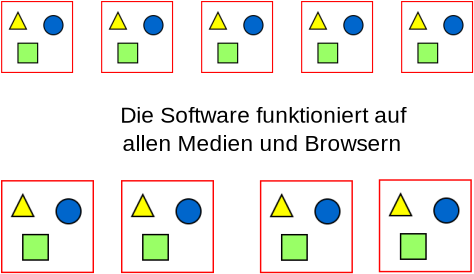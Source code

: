 <?xml version="1.0" encoding="UTF-8"?>
<dia:diagram xmlns:dia="http://www.lysator.liu.se/~alla/dia/">
  <dia:layer name="Hintergrund" visible="true" active="true">
    <dia:object type="Standard - Image" version="0" id="O0">
      <dia:attribute name="obj_pos">
        <dia:point val="5.2,1.25"/>
      </dia:attribute>
      <dia:attribute name="obj_bb">
        <dia:rectangle val="5.15,1.2;8.85,4.9"/>
      </dia:attribute>
      <dia:attribute name="elem_corner">
        <dia:point val="5.2,1.25"/>
      </dia:attribute>
      <dia:attribute name="elem_width">
        <dia:real val="3.6"/>
      </dia:attribute>
      <dia:attribute name="elem_height">
        <dia:real val="3.6"/>
      </dia:attribute>
      <dia:attribute name="draw_border">
        <dia:boolean val="false"/>
      </dia:attribute>
      <dia:attribute name="keep_aspect">
        <dia:boolean val="true"/>
      </dia:attribute>
      <dia:attribute name="file">
        <dia:string>#Browserbilder\Internet_Explorer.png#</dia:string>
      </dia:attribute>
    </dia:object>
    <dia:object type="Standard - Image" version="0" id="O1">
      <dia:attribute name="obj_pos">
        <dia:point val="0.2,1.25"/>
      </dia:attribute>
      <dia:attribute name="obj_bb">
        <dia:rectangle val="0.15,1.2;3.85,4.9"/>
      </dia:attribute>
      <dia:attribute name="elem_corner">
        <dia:point val="0.2,1.25"/>
      </dia:attribute>
      <dia:attribute name="elem_width">
        <dia:real val="3.6"/>
      </dia:attribute>
      <dia:attribute name="elem_height">
        <dia:real val="3.6"/>
      </dia:attribute>
      <dia:attribute name="draw_border">
        <dia:boolean val="false"/>
      </dia:attribute>
      <dia:attribute name="keep_aspect">
        <dia:boolean val="true"/>
      </dia:attribute>
      <dia:attribute name="file">
        <dia:string>#Browserbilder\Firefox_Logo.png#</dia:string>
      </dia:attribute>
    </dia:object>
    <dia:object type="Standard - Image" version="0" id="O2">
      <dia:attribute name="obj_pos">
        <dia:point val="10.2,1.25"/>
      </dia:attribute>
      <dia:attribute name="obj_bb">
        <dia:rectangle val="10.15,1.2;13.85,4.9"/>
      </dia:attribute>
      <dia:attribute name="elem_corner">
        <dia:point val="10.2,1.25"/>
      </dia:attribute>
      <dia:attribute name="elem_width">
        <dia:real val="3.6"/>
      </dia:attribute>
      <dia:attribute name="elem_height">
        <dia:real val="3.6"/>
      </dia:attribute>
      <dia:attribute name="draw_border">
        <dia:boolean val="false"/>
      </dia:attribute>
      <dia:attribute name="keep_aspect">
        <dia:boolean val="true"/>
      </dia:attribute>
      <dia:attribute name="file">
        <dia:string>#Browserbilder\Chrome_Logo.png#</dia:string>
      </dia:attribute>
    </dia:object>
    <dia:object type="Standard - Image" version="0" id="O3">
      <dia:attribute name="obj_pos">
        <dia:point val="15.2,1.25"/>
      </dia:attribute>
      <dia:attribute name="obj_bb">
        <dia:rectangle val="15.15,1.2;18.85,4.9"/>
      </dia:attribute>
      <dia:attribute name="elem_corner">
        <dia:point val="15.2,1.25"/>
      </dia:attribute>
      <dia:attribute name="elem_width">
        <dia:real val="3.6"/>
      </dia:attribute>
      <dia:attribute name="elem_height">
        <dia:real val="3.6"/>
      </dia:attribute>
      <dia:attribute name="draw_border">
        <dia:boolean val="false"/>
      </dia:attribute>
      <dia:attribute name="keep_aspect">
        <dia:boolean val="true"/>
      </dia:attribute>
      <dia:attribute name="file">
        <dia:string>#Browserbilder\Safari_Logo.png#</dia:string>
      </dia:attribute>
    </dia:object>
    <dia:object type="Standard - Image" version="0" id="O4">
      <dia:attribute name="obj_pos">
        <dia:point val="20.2,1.25"/>
      </dia:attribute>
      <dia:attribute name="obj_bb">
        <dia:rectangle val="20.15,1.2;23.85,4.9"/>
      </dia:attribute>
      <dia:attribute name="elem_corner">
        <dia:point val="20.2,1.25"/>
      </dia:attribute>
      <dia:attribute name="elem_width">
        <dia:real val="3.6"/>
      </dia:attribute>
      <dia:attribute name="elem_height">
        <dia:real val="3.6"/>
      </dia:attribute>
      <dia:attribute name="draw_border">
        <dia:boolean val="false"/>
      </dia:attribute>
      <dia:attribute name="keep_aspect">
        <dia:boolean val="true"/>
      </dia:attribute>
      <dia:attribute name="file">
        <dia:string>#Browserbilder\Opera_Logo.png#</dia:string>
      </dia:attribute>
    </dia:object>
    <dia:object type="Standard - Text" version="1" id="O5">
      <dia:attribute name="obj_pos">
        <dia:point val="13.25,7.65"/>
      </dia:attribute>
      <dia:attribute name="obj_bb">
        <dia:rectangle val="6.155,6.313;20.345,8.987"/>
      </dia:attribute>
      <dia:attribute name="text">
        <dia:composite type="text">
          <dia:attribute name="string">
            <dia:string>#Die Software funktioniert auf
allen Medien und Browsern#</dia:string>
          </dia:attribute>
          <dia:attribute name="font">
            <dia:font family="Arial" style="0" name="Helvetica"/>
          </dia:attribute>
          <dia:attribute name="height">
            <dia:real val="1.411"/>
          </dia:attribute>
          <dia:attribute name="pos">
            <dia:point val="13.25,7.336"/>
          </dia:attribute>
          <dia:attribute name="color">
            <dia:color val="#000000"/>
          </dia:attribute>
          <dia:attribute name="alignment">
            <dia:enum val="1"/>
          </dia:attribute>
        </dia:composite>
      </dia:attribute>
      <dia:attribute name="valign">
        <dia:enum val="2"/>
      </dia:attribute>
    </dia:object>
    <dia:object type="Standard - Image" version="0" id="O6">
      <dia:attribute name="obj_pos">
        <dia:point val="6.195,10.205"/>
      </dia:attribute>
      <dia:attribute name="obj_bb">
        <dia:rectangle val="6.145,10.155;10.895,14.905"/>
      </dia:attribute>
      <dia:attribute name="elem_corner">
        <dia:point val="6.195,10.205"/>
      </dia:attribute>
      <dia:attribute name="elem_width">
        <dia:real val="4.65"/>
      </dia:attribute>
      <dia:attribute name="elem_height">
        <dia:real val="4.65"/>
      </dia:attribute>
      <dia:attribute name="draw_border">
        <dia:boolean val="false"/>
      </dia:attribute>
      <dia:attribute name="keep_aspect">
        <dia:boolean val="true"/>
      </dia:attribute>
      <dia:attribute name="file">
        <dia:string>#Browserbilder\Icon_Laptop.png#</dia:string>
      </dia:attribute>
    </dia:object>
    <dia:object type="Standard - Image" version="0" id="O7">
      <dia:attribute name="obj_pos">
        <dia:point val="0.195,10.205"/>
      </dia:attribute>
      <dia:attribute name="obj_bb">
        <dia:rectangle val="0.145,10.155;4.895,14.905"/>
      </dia:attribute>
      <dia:attribute name="elem_corner">
        <dia:point val="0.195,10.205"/>
      </dia:attribute>
      <dia:attribute name="elem_width">
        <dia:real val="4.65"/>
      </dia:attribute>
      <dia:attribute name="elem_height">
        <dia:real val="4.65"/>
      </dia:attribute>
      <dia:attribute name="draw_border">
        <dia:boolean val="false"/>
      </dia:attribute>
      <dia:attribute name="keep_aspect">
        <dia:boolean val="true"/>
      </dia:attribute>
      <dia:attribute name="file">
        <dia:string>#Browserbilder\Icon_SmartPhone.png#</dia:string>
      </dia:attribute>
    </dia:object>
    <dia:object type="Standard - Image" version="0" id="O8">
      <dia:attribute name="obj_pos">
        <dia:point val="13.14,10.21"/>
      </dia:attribute>
      <dia:attribute name="obj_bb">
        <dia:rectangle val="13.09,10.16;17.84,14.91"/>
      </dia:attribute>
      <dia:attribute name="elem_corner">
        <dia:point val="13.14,10.21"/>
      </dia:attribute>
      <dia:attribute name="elem_width">
        <dia:real val="4.65"/>
      </dia:attribute>
      <dia:attribute name="elem_height">
        <dia:real val="4.65"/>
      </dia:attribute>
      <dia:attribute name="draw_border">
        <dia:boolean val="false"/>
      </dia:attribute>
      <dia:attribute name="keep_aspect">
        <dia:boolean val="true"/>
      </dia:attribute>
      <dia:attribute name="file">
        <dia:string>#Browserbilder\Icon_PC.png#</dia:string>
      </dia:attribute>
    </dia:object>
    <dia:object type="Standard - Image" version="0" id="O9">
      <dia:attribute name="obj_pos">
        <dia:point val="19.085,10.165"/>
      </dia:attribute>
      <dia:attribute name="obj_bb">
        <dia:rectangle val="19.035,10.115;23.785,14.865"/>
      </dia:attribute>
      <dia:attribute name="elem_corner">
        <dia:point val="19.085,10.165"/>
      </dia:attribute>
      <dia:attribute name="elem_width">
        <dia:real val="4.65"/>
      </dia:attribute>
      <dia:attribute name="elem_height">
        <dia:real val="4.65"/>
      </dia:attribute>
      <dia:attribute name="draw_border">
        <dia:boolean val="false"/>
      </dia:attribute>
      <dia:attribute name="keep_aspect">
        <dia:boolean val="true"/>
      </dia:attribute>
      <dia:attribute name="file">
        <dia:string>#Browserbilder\Icon_Tablet.png#</dia:string>
      </dia:attribute>
    </dia:object>
  </dia:layer>
</dia:diagram>
